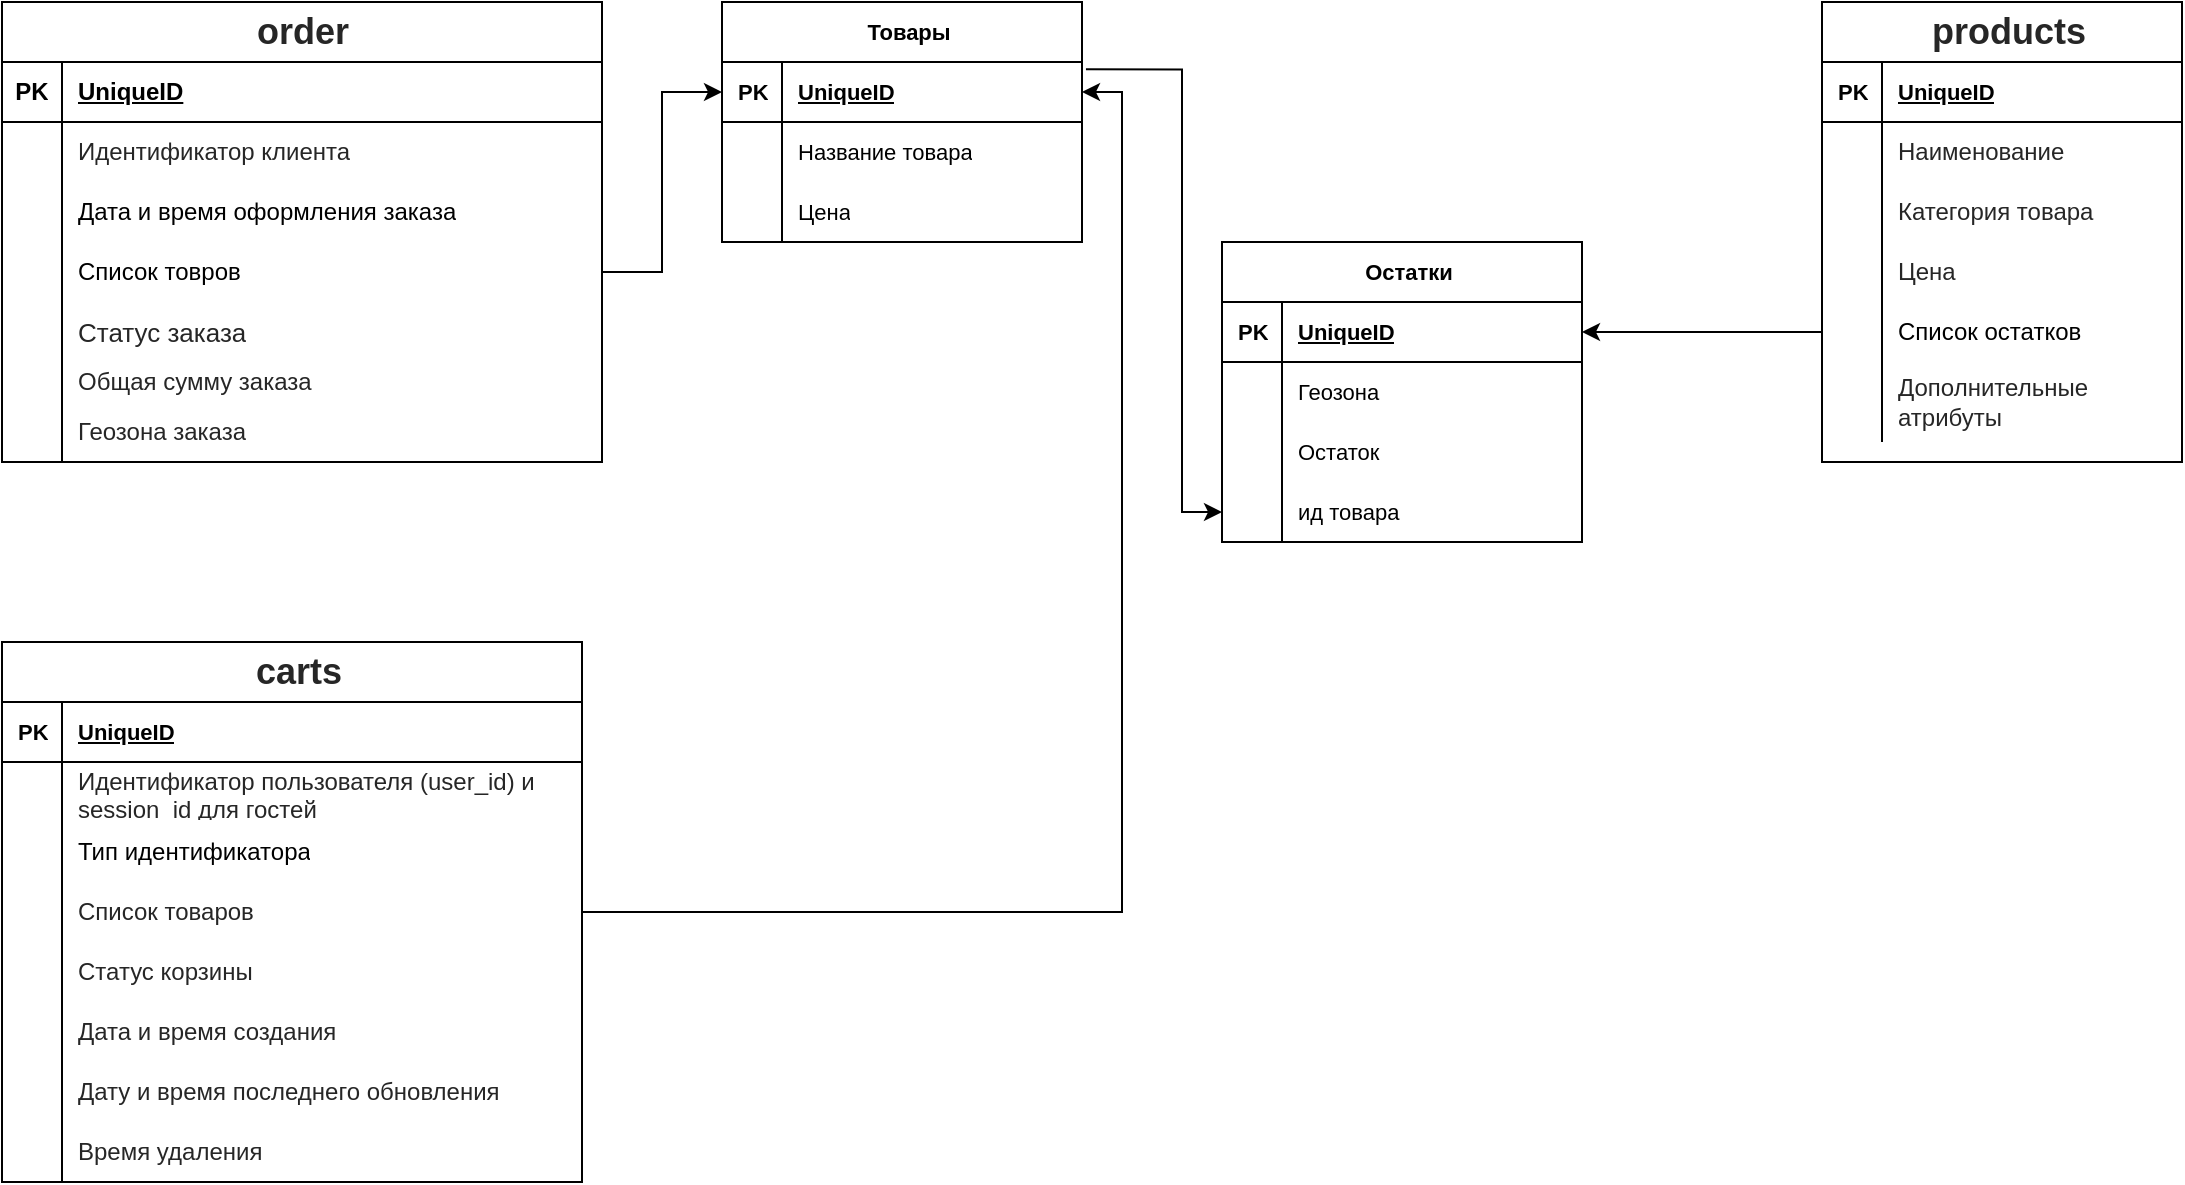 <mxfile version="28.0.6">
  <diagram id="P2HD4LVuh-WNx7ntKLdz" name="Страница — 1">
    <mxGraphModel dx="868" dy="525" grid="1" gridSize="10" guides="1" tooltips="1" connect="1" arrows="1" fold="1" page="1" pageScale="1" pageWidth="827" pageHeight="1169" math="0" shadow="0">
      <root>
        <mxCell id="0" />
        <mxCell id="1" parent="0" />
        <mxCell id="SNCsSdjBcXOYD5prMt99-1" value="&lt;strong style=&quot;box-sizing: inherit; color: rgba(0, 0, 0, 0.85); font-family: &amp;quot;YS Text&amp;quot;, sans-serif; text-align: left; white-space: pre-wrap; background-color: rgb(255, 255, 255);&quot;&gt;&lt;font style=&quot;font-size: 18px;&quot;&gt;order&lt;/font&gt;&lt;/strong&gt;" style="shape=table;startSize=30;container=1;collapsible=1;childLayout=tableLayout;fixedRows=1;rowLines=0;fontStyle=1;align=center;resizeLast=1;html=1;fontSize=14;" vertex="1" parent="1">
          <mxGeometry x="70" y="120" width="300" height="230" as="geometry" />
        </mxCell>
        <mxCell id="SNCsSdjBcXOYD5prMt99-2" value="" style="shape=tableRow;horizontal=0;startSize=0;swimlaneHead=0;swimlaneBody=0;fillColor=none;collapsible=0;dropTarget=0;points=[[0,0.5],[1,0.5]];portConstraint=eastwest;top=0;left=0;right=0;bottom=1;" vertex="1" parent="SNCsSdjBcXOYD5prMt99-1">
          <mxGeometry y="30" width="300" height="30" as="geometry" />
        </mxCell>
        <mxCell id="SNCsSdjBcXOYD5prMt99-3" value="PK" style="shape=partialRectangle;connectable=0;fillColor=none;top=0;left=0;bottom=0;right=0;fontStyle=1;overflow=hidden;whiteSpace=wrap;html=1;" vertex="1" parent="SNCsSdjBcXOYD5prMt99-2">
          <mxGeometry width="30" height="30" as="geometry">
            <mxRectangle width="30" height="30" as="alternateBounds" />
          </mxGeometry>
        </mxCell>
        <mxCell id="SNCsSdjBcXOYD5prMt99-4" value="UniqueID" style="shape=partialRectangle;connectable=0;fillColor=none;top=0;left=0;bottom=0;right=0;align=left;spacingLeft=6;fontStyle=5;overflow=hidden;whiteSpace=wrap;html=1;" vertex="1" parent="SNCsSdjBcXOYD5prMt99-2">
          <mxGeometry x="30" width="270" height="30" as="geometry">
            <mxRectangle width="270" height="30" as="alternateBounds" />
          </mxGeometry>
        </mxCell>
        <mxCell id="SNCsSdjBcXOYD5prMt99-5" value="" style="shape=tableRow;horizontal=0;startSize=0;swimlaneHead=0;swimlaneBody=0;fillColor=none;collapsible=0;dropTarget=0;points=[[0,0.5],[1,0.5]];portConstraint=eastwest;top=0;left=0;right=0;bottom=0;" vertex="1" parent="SNCsSdjBcXOYD5prMt99-1">
          <mxGeometry y="60" width="300" height="30" as="geometry" />
        </mxCell>
        <mxCell id="SNCsSdjBcXOYD5prMt99-6" value="" style="shape=partialRectangle;connectable=0;fillColor=none;top=0;left=0;bottom=0;right=0;editable=1;overflow=hidden;whiteSpace=wrap;html=1;" vertex="1" parent="SNCsSdjBcXOYD5prMt99-5">
          <mxGeometry width="30" height="30" as="geometry">
            <mxRectangle width="30" height="30" as="alternateBounds" />
          </mxGeometry>
        </mxCell>
        <mxCell id="SNCsSdjBcXOYD5prMt99-7" value="&lt;span style=&quot;color: rgba(0, 0, 0, 0.85); font-family: &amp;quot;YS Text&amp;quot;, sans-serif; white-space-collapse: preserve-breaks; background-color: rgb(255, 255, 255);&quot;&gt;Идентификатор клиента&lt;/span&gt;" style="shape=partialRectangle;connectable=0;fillColor=none;top=0;left=0;bottom=0;right=0;align=left;spacingLeft=6;overflow=hidden;whiteSpace=wrap;html=1;fontSize=12;" vertex="1" parent="SNCsSdjBcXOYD5prMt99-5">
          <mxGeometry x="30" width="270" height="30" as="geometry">
            <mxRectangle width="270" height="30" as="alternateBounds" />
          </mxGeometry>
        </mxCell>
        <mxCell id="SNCsSdjBcXOYD5prMt99-8" value="" style="shape=tableRow;horizontal=0;startSize=0;swimlaneHead=0;swimlaneBody=0;fillColor=none;collapsible=0;dropTarget=0;points=[[0,0.5],[1,0.5]];portConstraint=eastwest;top=0;left=0;right=0;bottom=0;" vertex="1" parent="SNCsSdjBcXOYD5prMt99-1">
          <mxGeometry y="90" width="300" height="30" as="geometry" />
        </mxCell>
        <mxCell id="SNCsSdjBcXOYD5prMt99-9" value="" style="shape=partialRectangle;connectable=0;fillColor=none;top=0;left=0;bottom=0;right=0;editable=1;overflow=hidden;whiteSpace=wrap;html=1;" vertex="1" parent="SNCsSdjBcXOYD5prMt99-8">
          <mxGeometry width="30" height="30" as="geometry">
            <mxRectangle width="30" height="30" as="alternateBounds" />
          </mxGeometry>
        </mxCell>
        <mxCell id="SNCsSdjBcXOYD5prMt99-10" value="Дата и время оформления заказа" style="shape=partialRectangle;connectable=0;fillColor=none;top=0;left=0;bottom=0;right=0;align=left;spacingLeft=6;overflow=hidden;whiteSpace=wrap;html=1;" vertex="1" parent="SNCsSdjBcXOYD5prMt99-8">
          <mxGeometry x="30" width="270" height="30" as="geometry">
            <mxRectangle width="270" height="30" as="alternateBounds" />
          </mxGeometry>
        </mxCell>
        <mxCell id="SNCsSdjBcXOYD5prMt99-11" value="" style="shape=tableRow;horizontal=0;startSize=0;swimlaneHead=0;swimlaneBody=0;fillColor=none;collapsible=0;dropTarget=0;points=[[0,0.5],[1,0.5]];portConstraint=eastwest;top=0;left=0;right=0;bottom=0;" vertex="1" parent="SNCsSdjBcXOYD5prMt99-1">
          <mxGeometry y="120" width="300" height="30" as="geometry" />
        </mxCell>
        <mxCell id="SNCsSdjBcXOYD5prMt99-12" value="" style="shape=partialRectangle;connectable=0;fillColor=none;top=0;left=0;bottom=0;right=0;editable=1;overflow=hidden;whiteSpace=wrap;html=1;" vertex="1" parent="SNCsSdjBcXOYD5prMt99-11">
          <mxGeometry width="30" height="30" as="geometry">
            <mxRectangle width="30" height="30" as="alternateBounds" />
          </mxGeometry>
        </mxCell>
        <mxCell id="SNCsSdjBcXOYD5prMt99-13" value="Список товров" style="shape=partialRectangle;connectable=0;fillColor=none;top=0;left=0;bottom=0;right=0;align=left;spacingLeft=6;overflow=hidden;whiteSpace=wrap;html=1;" vertex="1" parent="SNCsSdjBcXOYD5prMt99-11">
          <mxGeometry x="30" width="270" height="30" as="geometry">
            <mxRectangle width="270" height="30" as="alternateBounds" />
          </mxGeometry>
        </mxCell>
        <mxCell id="SNCsSdjBcXOYD5prMt99-15" style="shape=tableRow;horizontal=0;startSize=0;swimlaneHead=0;swimlaneBody=0;fillColor=none;collapsible=0;dropTarget=0;points=[[0,0.5],[1,0.5]];portConstraint=eastwest;top=0;left=0;right=0;bottom=0;fontSize=11;" vertex="1" parent="SNCsSdjBcXOYD5prMt99-1">
          <mxGeometry y="150" width="300" height="30" as="geometry" />
        </mxCell>
        <mxCell id="SNCsSdjBcXOYD5prMt99-16" style="shape=partialRectangle;connectable=0;fillColor=none;top=0;left=0;bottom=0;right=0;editable=1;overflow=hidden;whiteSpace=wrap;html=1;" vertex="1" parent="SNCsSdjBcXOYD5prMt99-15">
          <mxGeometry width="30" height="30" as="geometry">
            <mxRectangle width="30" height="30" as="alternateBounds" />
          </mxGeometry>
        </mxCell>
        <mxCell id="SNCsSdjBcXOYD5prMt99-17" value="&lt;span style=&quot;color: rgba(0, 0, 0, 0.85); font-family: &amp;quot;YS Text&amp;quot;, sans-serif; white-space-collapse: preserve-breaks; background-color: rgb(255, 255, 255);&quot;&gt;&lt;font style=&quot;font-size: 13px;&quot;&gt;Статус заказа&lt;/font&gt;&lt;/span&gt;" style="shape=partialRectangle;connectable=0;fillColor=none;top=0;left=0;bottom=0;right=0;align=left;spacingLeft=6;overflow=hidden;whiteSpace=wrap;html=1;strokeColor=default;verticalAlign=middle;fontFamily=Helvetica;fontSize=11;fontColor=default;" vertex="1" parent="SNCsSdjBcXOYD5prMt99-15">
          <mxGeometry x="30" width="270" height="30" as="geometry">
            <mxRectangle width="270" height="30" as="alternateBounds" />
          </mxGeometry>
        </mxCell>
        <mxCell id="SNCsSdjBcXOYD5prMt99-31" style="shape=tableRow;horizontal=0;startSize=0;swimlaneHead=0;swimlaneBody=0;fillColor=none;collapsible=0;dropTarget=0;points=[[0,0.5],[1,0.5]];portConstraint=eastwest;top=0;left=0;right=0;bottom=0;fontSize=11;" vertex="1" parent="SNCsSdjBcXOYD5prMt99-1">
          <mxGeometry y="180" width="300" height="20" as="geometry" />
        </mxCell>
        <mxCell id="SNCsSdjBcXOYD5prMt99-32" style="shape=partialRectangle;connectable=0;fillColor=none;top=0;left=0;bottom=0;right=0;editable=1;overflow=hidden;whiteSpace=wrap;html=1;" vertex="1" parent="SNCsSdjBcXOYD5prMt99-31">
          <mxGeometry width="30" height="20" as="geometry">
            <mxRectangle width="30" height="20" as="alternateBounds" />
          </mxGeometry>
        </mxCell>
        <mxCell id="SNCsSdjBcXOYD5prMt99-33" value="&lt;span style=&quot;color: rgba(0, 0, 0, 0.85); font-family: &amp;quot;YS Text&amp;quot;, sans-serif; white-space-collapse: preserve-breaks; background-color: rgb(255, 255, 255);&quot;&gt;&lt;font style=&quot;font-size: 12px;&quot;&gt;Общая сумму заказа&lt;/font&gt;&lt;/span&gt;" style="shape=partialRectangle;connectable=0;fillColor=none;top=0;left=0;bottom=0;right=0;align=left;spacingLeft=6;overflow=hidden;whiteSpace=wrap;html=1;strokeColor=default;verticalAlign=middle;fontFamily=Helvetica;fontSize=11;fontColor=default;" vertex="1" parent="SNCsSdjBcXOYD5prMt99-31">
          <mxGeometry x="30" width="270" height="20" as="geometry">
            <mxRectangle width="270" height="20" as="alternateBounds" />
          </mxGeometry>
        </mxCell>
        <mxCell id="SNCsSdjBcXOYD5prMt99-34" style="shape=tableRow;horizontal=0;startSize=0;swimlaneHead=0;swimlaneBody=0;fillColor=none;collapsible=0;dropTarget=0;points=[[0,0.5],[1,0.5]];portConstraint=eastwest;top=0;left=0;right=0;bottom=0;fontSize=11;" vertex="1" parent="SNCsSdjBcXOYD5prMt99-1">
          <mxGeometry y="200" width="300" height="30" as="geometry" />
        </mxCell>
        <mxCell id="SNCsSdjBcXOYD5prMt99-35" style="shape=partialRectangle;connectable=0;fillColor=none;top=0;left=0;bottom=0;right=0;editable=1;overflow=hidden;whiteSpace=wrap;html=1;" vertex="1" parent="SNCsSdjBcXOYD5prMt99-34">
          <mxGeometry width="30" height="30" as="geometry">
            <mxRectangle width="30" height="30" as="alternateBounds" />
          </mxGeometry>
        </mxCell>
        <mxCell id="SNCsSdjBcXOYD5prMt99-36" value="&lt;span style=&quot;color: rgba(0, 0, 0, 0.85); font-family: &amp;quot;YS Text&amp;quot;, sans-serif; white-space-collapse: preserve-breaks; background-color: rgb(255, 255, 255);&quot;&gt;&lt;font style=&quot;font-size: 12px;&quot;&gt;Геозона заказа&lt;/font&gt;&lt;/span&gt;" style="shape=partialRectangle;connectable=0;fillColor=none;top=0;left=0;bottom=0;right=0;align=left;spacingLeft=6;overflow=hidden;whiteSpace=wrap;html=1;strokeColor=default;verticalAlign=middle;fontFamily=Helvetica;fontSize=11;fontColor=default;" vertex="1" parent="SNCsSdjBcXOYD5prMt99-34">
          <mxGeometry x="30" width="270" height="30" as="geometry">
            <mxRectangle width="270" height="30" as="alternateBounds" />
          </mxGeometry>
        </mxCell>
        <mxCell id="SNCsSdjBcXOYD5prMt99-97" style="edgeStyle=orthogonalEdgeStyle;rounded=0;orthogonalLoop=1;jettySize=auto;html=1;fontFamily=Helvetica;fontSize=11;fontColor=default;fontStyle=0;entryX=0;entryY=0.5;entryDx=0;entryDy=0;exitX=1.011;exitY=0.122;exitDx=0;exitDy=0;exitPerimeter=0;" edge="1" parent="1" source="SNCsSdjBcXOYD5prMt99-19" target="SNCsSdjBcXOYD5prMt99-67">
          <mxGeometry relative="1" as="geometry">
            <Array as="points">
              <mxPoint x="660" y="154" />
              <mxPoint x="660" y="375" />
            </Array>
          </mxGeometry>
        </mxCell>
        <mxCell id="SNCsSdjBcXOYD5prMt99-18" value="Товары" style="shape=table;startSize=30;container=1;collapsible=1;childLayout=tableLayout;fixedRows=1;rowLines=0;fontStyle=1;align=center;resizeLast=1;html=1;strokeColor=default;verticalAlign=middle;spacingLeft=6;fontFamily=Helvetica;fontSize=11;fontColor=default;fillColor=none;" vertex="1" parent="1">
          <mxGeometry x="430" y="120" width="180" height="120" as="geometry" />
        </mxCell>
        <mxCell id="SNCsSdjBcXOYD5prMt99-19" value="" style="shape=tableRow;horizontal=0;startSize=0;swimlaneHead=0;swimlaneBody=0;fillColor=none;collapsible=0;dropTarget=0;points=[[0,0.5],[1,0.5]];portConstraint=eastwest;top=0;left=0;right=0;bottom=1;strokeColor=default;align=left;verticalAlign=middle;spacingLeft=6;fontFamily=Helvetica;fontSize=11;fontColor=default;fontStyle=0;" vertex="1" parent="SNCsSdjBcXOYD5prMt99-18">
          <mxGeometry y="30" width="180" height="30" as="geometry" />
        </mxCell>
        <mxCell id="SNCsSdjBcXOYD5prMt99-20" value="PK" style="shape=partialRectangle;connectable=0;fillColor=none;top=0;left=0;bottom=0;right=0;fontStyle=1;overflow=hidden;whiteSpace=wrap;html=1;strokeColor=default;align=left;verticalAlign=middle;spacingLeft=6;fontFamily=Helvetica;fontSize=11;fontColor=default;" vertex="1" parent="SNCsSdjBcXOYD5prMt99-19">
          <mxGeometry width="30" height="30" as="geometry">
            <mxRectangle width="30" height="30" as="alternateBounds" />
          </mxGeometry>
        </mxCell>
        <mxCell id="SNCsSdjBcXOYD5prMt99-21" value="UniqueID" style="shape=partialRectangle;connectable=0;fillColor=none;top=0;left=0;bottom=0;right=0;align=left;spacingLeft=6;fontStyle=5;overflow=hidden;whiteSpace=wrap;html=1;strokeColor=default;verticalAlign=middle;fontFamily=Helvetica;fontSize=11;fontColor=default;" vertex="1" parent="SNCsSdjBcXOYD5prMt99-19">
          <mxGeometry x="30" width="150" height="30" as="geometry">
            <mxRectangle width="150" height="30" as="alternateBounds" />
          </mxGeometry>
        </mxCell>
        <mxCell id="SNCsSdjBcXOYD5prMt99-22" value="" style="shape=tableRow;horizontal=0;startSize=0;swimlaneHead=0;swimlaneBody=0;fillColor=none;collapsible=0;dropTarget=0;points=[[0,0.5],[1,0.5]];portConstraint=eastwest;top=0;left=0;right=0;bottom=0;strokeColor=default;align=left;verticalAlign=middle;spacingLeft=6;fontFamily=Helvetica;fontSize=11;fontColor=default;fontStyle=0;" vertex="1" parent="SNCsSdjBcXOYD5prMt99-18">
          <mxGeometry y="60" width="180" height="30" as="geometry" />
        </mxCell>
        <mxCell id="SNCsSdjBcXOYD5prMt99-23" value="" style="shape=partialRectangle;connectable=0;fillColor=none;top=0;left=0;bottom=0;right=0;editable=1;overflow=hidden;whiteSpace=wrap;html=1;strokeColor=default;align=left;verticalAlign=middle;spacingLeft=6;fontFamily=Helvetica;fontSize=11;fontColor=default;fontStyle=0;" vertex="1" parent="SNCsSdjBcXOYD5prMt99-22">
          <mxGeometry width="30" height="30" as="geometry">
            <mxRectangle width="30" height="30" as="alternateBounds" />
          </mxGeometry>
        </mxCell>
        <mxCell id="SNCsSdjBcXOYD5prMt99-24" value="Название товара" style="shape=partialRectangle;connectable=0;fillColor=none;top=0;left=0;bottom=0;right=0;align=left;spacingLeft=6;overflow=hidden;whiteSpace=wrap;html=1;strokeColor=default;verticalAlign=middle;fontFamily=Helvetica;fontSize=11;fontColor=default;fontStyle=0;" vertex="1" parent="SNCsSdjBcXOYD5prMt99-22">
          <mxGeometry x="30" width="150" height="30" as="geometry">
            <mxRectangle width="150" height="30" as="alternateBounds" />
          </mxGeometry>
        </mxCell>
        <mxCell id="SNCsSdjBcXOYD5prMt99-25" value="" style="shape=tableRow;horizontal=0;startSize=0;swimlaneHead=0;swimlaneBody=0;fillColor=none;collapsible=0;dropTarget=0;points=[[0,0.5],[1,0.5]];portConstraint=eastwest;top=0;left=0;right=0;bottom=0;strokeColor=default;align=left;verticalAlign=middle;spacingLeft=6;fontFamily=Helvetica;fontSize=11;fontColor=default;fontStyle=0;" vertex="1" parent="SNCsSdjBcXOYD5prMt99-18">
          <mxGeometry y="90" width="180" height="30" as="geometry" />
        </mxCell>
        <mxCell id="SNCsSdjBcXOYD5prMt99-26" value="" style="shape=partialRectangle;connectable=0;fillColor=none;top=0;left=0;bottom=0;right=0;editable=1;overflow=hidden;whiteSpace=wrap;html=1;strokeColor=default;align=left;verticalAlign=middle;spacingLeft=6;fontFamily=Helvetica;fontSize=11;fontColor=default;fontStyle=0;" vertex="1" parent="SNCsSdjBcXOYD5prMt99-25">
          <mxGeometry width="30" height="30" as="geometry">
            <mxRectangle width="30" height="30" as="alternateBounds" />
          </mxGeometry>
        </mxCell>
        <mxCell id="SNCsSdjBcXOYD5prMt99-27" value="Цена" style="shape=partialRectangle;connectable=0;fillColor=none;top=0;left=0;bottom=0;right=0;align=left;spacingLeft=6;overflow=hidden;whiteSpace=wrap;html=1;strokeColor=default;verticalAlign=middle;fontFamily=Helvetica;fontSize=11;fontColor=default;fontStyle=0;" vertex="1" parent="SNCsSdjBcXOYD5prMt99-25">
          <mxGeometry x="30" width="150" height="30" as="geometry">
            <mxRectangle width="150" height="30" as="alternateBounds" />
          </mxGeometry>
        </mxCell>
        <mxCell id="SNCsSdjBcXOYD5prMt99-37" style="edgeStyle=orthogonalEdgeStyle;rounded=0;orthogonalLoop=1;jettySize=auto;html=1;entryX=0;entryY=0.5;entryDx=0;entryDy=0;fontFamily=Helvetica;fontSize=11;fontColor=default;fontStyle=0;" edge="1" parent="1" source="SNCsSdjBcXOYD5prMt99-11" target="SNCsSdjBcXOYD5prMt99-19">
          <mxGeometry relative="1" as="geometry" />
        </mxCell>
        <mxCell id="SNCsSdjBcXOYD5prMt99-38" value="&lt;strong style=&quot;box-sizing: inherit; color: rgba(0, 0, 0, 0.85); font-family: &amp;quot;YS Text&amp;quot;, sans-serif; font-size: 18px; text-align: left; white-space: pre-wrap; background-color: rgb(255, 255, 255);&quot;&gt;products&lt;/strong&gt;" style="shape=table;startSize=30;container=1;collapsible=1;childLayout=tableLayout;fixedRows=1;rowLines=0;fontStyle=1;align=center;resizeLast=1;html=1;strokeColor=default;verticalAlign=middle;spacingLeft=6;fontFamily=Helvetica;fontSize=11;fontColor=default;fillColor=none;" vertex="1" parent="1">
          <mxGeometry x="980" y="120" width="180" height="230" as="geometry" />
        </mxCell>
        <mxCell id="SNCsSdjBcXOYD5prMt99-39" value="" style="shape=tableRow;horizontal=0;startSize=0;swimlaneHead=0;swimlaneBody=0;fillColor=none;collapsible=0;dropTarget=0;points=[[0,0.5],[1,0.5]];portConstraint=eastwest;top=0;left=0;right=0;bottom=1;strokeColor=default;align=left;verticalAlign=middle;spacingLeft=6;fontFamily=Helvetica;fontSize=11;fontColor=default;fontStyle=0;" vertex="1" parent="SNCsSdjBcXOYD5prMt99-38">
          <mxGeometry y="30" width="180" height="30" as="geometry" />
        </mxCell>
        <mxCell id="SNCsSdjBcXOYD5prMt99-40" value="PK" style="shape=partialRectangle;connectable=0;fillColor=none;top=0;left=0;bottom=0;right=0;fontStyle=1;overflow=hidden;whiteSpace=wrap;html=1;strokeColor=default;align=left;verticalAlign=middle;spacingLeft=6;fontFamily=Helvetica;fontSize=11;fontColor=default;" vertex="1" parent="SNCsSdjBcXOYD5prMt99-39">
          <mxGeometry width="30" height="30" as="geometry">
            <mxRectangle width="30" height="30" as="alternateBounds" />
          </mxGeometry>
        </mxCell>
        <mxCell id="SNCsSdjBcXOYD5prMt99-41" value="UniqueID" style="shape=partialRectangle;connectable=0;fillColor=none;top=0;left=0;bottom=0;right=0;align=left;spacingLeft=6;fontStyle=5;overflow=hidden;whiteSpace=wrap;html=1;strokeColor=default;verticalAlign=middle;fontFamily=Helvetica;fontSize=11;fontColor=default;" vertex="1" parent="SNCsSdjBcXOYD5prMt99-39">
          <mxGeometry x="30" width="150" height="30" as="geometry">
            <mxRectangle width="150" height="30" as="alternateBounds" />
          </mxGeometry>
        </mxCell>
        <mxCell id="SNCsSdjBcXOYD5prMt99-42" value="" style="shape=tableRow;horizontal=0;startSize=0;swimlaneHead=0;swimlaneBody=0;fillColor=none;collapsible=0;dropTarget=0;points=[[0,0.5],[1,0.5]];portConstraint=eastwest;top=0;left=0;right=0;bottom=0;strokeColor=default;align=left;verticalAlign=middle;spacingLeft=6;fontFamily=Helvetica;fontSize=11;fontColor=default;fontStyle=0;" vertex="1" parent="SNCsSdjBcXOYD5prMt99-38">
          <mxGeometry y="60" width="180" height="30" as="geometry" />
        </mxCell>
        <mxCell id="SNCsSdjBcXOYD5prMt99-43" value="" style="shape=partialRectangle;connectable=0;fillColor=none;top=0;left=0;bottom=0;right=0;editable=1;overflow=hidden;whiteSpace=wrap;html=1;strokeColor=default;align=left;verticalAlign=middle;spacingLeft=6;fontFamily=Helvetica;fontSize=11;fontColor=default;fontStyle=0;" vertex="1" parent="SNCsSdjBcXOYD5prMt99-42">
          <mxGeometry width="30" height="30" as="geometry">
            <mxRectangle width="30" height="30" as="alternateBounds" />
          </mxGeometry>
        </mxCell>
        <mxCell id="SNCsSdjBcXOYD5prMt99-44" value="&lt;span style=&quot;color: rgba(0, 0, 0, 0.85); font-family: &amp;quot;YS Text&amp;quot;, sans-serif; white-space-collapse: preserve-breaks; background-color: rgb(255, 255, 255);&quot;&gt;&lt;font style=&quot;font-size: 12px;&quot;&gt;Наименование&lt;/font&gt;&lt;/span&gt;" style="shape=partialRectangle;connectable=0;fillColor=none;top=0;left=0;bottom=0;right=0;align=left;spacingLeft=6;overflow=hidden;whiteSpace=wrap;html=1;strokeColor=default;verticalAlign=middle;fontFamily=Helvetica;fontSize=11;fontColor=default;fontStyle=0;" vertex="1" parent="SNCsSdjBcXOYD5prMt99-42">
          <mxGeometry x="30" width="150" height="30" as="geometry">
            <mxRectangle width="150" height="30" as="alternateBounds" />
          </mxGeometry>
        </mxCell>
        <mxCell id="SNCsSdjBcXOYD5prMt99-45" value="" style="shape=tableRow;horizontal=0;startSize=0;swimlaneHead=0;swimlaneBody=0;fillColor=none;collapsible=0;dropTarget=0;points=[[0,0.5],[1,0.5]];portConstraint=eastwest;top=0;left=0;right=0;bottom=0;strokeColor=default;align=left;verticalAlign=middle;spacingLeft=6;fontFamily=Helvetica;fontSize=11;fontColor=default;fontStyle=0;" vertex="1" parent="SNCsSdjBcXOYD5prMt99-38">
          <mxGeometry y="90" width="180" height="30" as="geometry" />
        </mxCell>
        <mxCell id="SNCsSdjBcXOYD5prMt99-46" value="" style="shape=partialRectangle;connectable=0;fillColor=none;top=0;left=0;bottom=0;right=0;editable=1;overflow=hidden;whiteSpace=wrap;html=1;strokeColor=default;align=left;verticalAlign=middle;spacingLeft=6;fontFamily=Helvetica;fontSize=11;fontColor=default;fontStyle=0;" vertex="1" parent="SNCsSdjBcXOYD5prMt99-45">
          <mxGeometry width="30" height="30" as="geometry">
            <mxRectangle width="30" height="30" as="alternateBounds" />
          </mxGeometry>
        </mxCell>
        <mxCell id="SNCsSdjBcXOYD5prMt99-47" value="&lt;span style=&quot;color: rgba(0, 0, 0, 0.85); font-family: &amp;quot;YS Text&amp;quot;, sans-serif; white-space-collapse: preserve-breaks; background-color: rgb(255, 255, 255);&quot;&gt;&lt;font&gt;Категория товара&lt;/font&gt;&lt;/span&gt;" style="shape=partialRectangle;connectable=0;fillColor=none;top=0;left=0;bottom=0;right=0;align=left;spacingLeft=6;overflow=hidden;whiteSpace=wrap;html=1;strokeColor=default;verticalAlign=middle;fontFamily=Helvetica;fontSize=12;fontColor=default;fontStyle=0;" vertex="1" parent="SNCsSdjBcXOYD5prMt99-45">
          <mxGeometry x="30" width="150" height="30" as="geometry">
            <mxRectangle width="150" height="30" as="alternateBounds" />
          </mxGeometry>
        </mxCell>
        <mxCell id="SNCsSdjBcXOYD5prMt99-48" value="" style="shape=tableRow;horizontal=0;startSize=0;swimlaneHead=0;swimlaneBody=0;fillColor=none;collapsible=0;dropTarget=0;points=[[0,0.5],[1,0.5]];portConstraint=eastwest;top=0;left=0;right=0;bottom=0;strokeColor=default;align=left;verticalAlign=middle;spacingLeft=6;fontFamily=Helvetica;fontSize=11;fontColor=default;fontStyle=0;" vertex="1" parent="SNCsSdjBcXOYD5prMt99-38">
          <mxGeometry y="120" width="180" height="30" as="geometry" />
        </mxCell>
        <mxCell id="SNCsSdjBcXOYD5prMt99-49" value="" style="shape=partialRectangle;connectable=0;fillColor=none;top=0;left=0;bottom=0;right=0;editable=1;overflow=hidden;whiteSpace=wrap;html=1;strokeColor=default;align=left;verticalAlign=middle;spacingLeft=6;fontFamily=Helvetica;fontSize=11;fontColor=default;fontStyle=0;" vertex="1" parent="SNCsSdjBcXOYD5prMt99-48">
          <mxGeometry width="30" height="30" as="geometry">
            <mxRectangle width="30" height="30" as="alternateBounds" />
          </mxGeometry>
        </mxCell>
        <mxCell id="SNCsSdjBcXOYD5prMt99-50" value="&lt;span style=&quot;color: rgba(0, 0, 0, 0.85); font-family: &amp;quot;YS Text&amp;quot;, sans-serif; white-space-collapse: preserve-breaks; background-color: rgb(255, 255, 255);&quot;&gt;Цена&lt;/span&gt;" style="shape=partialRectangle;connectable=0;fillColor=none;top=0;left=0;bottom=0;right=0;align=left;spacingLeft=6;overflow=hidden;whiteSpace=wrap;html=1;strokeColor=default;verticalAlign=middle;fontFamily=Helvetica;fontSize=12;fontColor=default;fontStyle=0;" vertex="1" parent="SNCsSdjBcXOYD5prMt99-48">
          <mxGeometry x="30" width="150" height="30" as="geometry">
            <mxRectangle width="150" height="30" as="alternateBounds" />
          </mxGeometry>
        </mxCell>
        <mxCell id="SNCsSdjBcXOYD5prMt99-51" style="shape=tableRow;horizontal=0;startSize=0;swimlaneHead=0;swimlaneBody=0;fillColor=none;collapsible=0;dropTarget=0;points=[[0,0.5],[1,0.5]];portConstraint=eastwest;top=0;left=0;right=0;bottom=0;strokeColor=default;align=left;verticalAlign=middle;spacingLeft=6;fontFamily=Helvetica;fontSize=11;fontColor=default;fontStyle=0;" vertex="1" parent="SNCsSdjBcXOYD5prMt99-38">
          <mxGeometry y="150" width="180" height="30" as="geometry" />
        </mxCell>
        <mxCell id="SNCsSdjBcXOYD5prMt99-52" style="shape=partialRectangle;connectable=0;fillColor=none;top=0;left=0;bottom=0;right=0;editable=1;overflow=hidden;whiteSpace=wrap;html=1;strokeColor=default;align=left;verticalAlign=middle;spacingLeft=6;fontFamily=Helvetica;fontSize=11;fontColor=default;fontStyle=0;" vertex="1" parent="SNCsSdjBcXOYD5prMt99-51">
          <mxGeometry width="30" height="30" as="geometry">
            <mxRectangle width="30" height="30" as="alternateBounds" />
          </mxGeometry>
        </mxCell>
        <mxCell id="SNCsSdjBcXOYD5prMt99-53" value="&lt;font style=&quot;font-size: 12px;&quot;&gt;Список остатков&lt;/font&gt;" style="shape=partialRectangle;connectable=0;fillColor=none;top=0;left=0;bottom=0;right=0;align=left;spacingLeft=6;overflow=hidden;whiteSpace=wrap;html=1;strokeColor=default;verticalAlign=middle;fontFamily=Helvetica;fontSize=11;fontColor=default;fontStyle=0;" vertex="1" parent="SNCsSdjBcXOYD5prMt99-51">
          <mxGeometry x="30" width="150" height="30" as="geometry">
            <mxRectangle width="150" height="30" as="alternateBounds" />
          </mxGeometry>
        </mxCell>
        <mxCell id="SNCsSdjBcXOYD5prMt99-54" style="shape=tableRow;horizontal=0;startSize=0;swimlaneHead=0;swimlaneBody=0;fillColor=none;collapsible=0;dropTarget=0;points=[[0,0.5],[1,0.5]];portConstraint=eastwest;top=0;left=0;right=0;bottom=0;strokeColor=default;align=left;verticalAlign=middle;spacingLeft=6;fontFamily=Helvetica;fontSize=11;fontColor=default;fontStyle=0;" vertex="1" parent="SNCsSdjBcXOYD5prMt99-38">
          <mxGeometry y="180" width="180" height="40" as="geometry" />
        </mxCell>
        <mxCell id="SNCsSdjBcXOYD5prMt99-55" style="shape=partialRectangle;connectable=0;fillColor=none;top=0;left=0;bottom=0;right=0;editable=1;overflow=hidden;whiteSpace=wrap;html=1;strokeColor=default;align=left;verticalAlign=middle;spacingLeft=6;fontFamily=Helvetica;fontSize=11;fontColor=default;fontStyle=0;" vertex="1" parent="SNCsSdjBcXOYD5prMt99-54">
          <mxGeometry width="30" height="40" as="geometry">
            <mxRectangle width="30" height="40" as="alternateBounds" />
          </mxGeometry>
        </mxCell>
        <mxCell id="SNCsSdjBcXOYD5prMt99-56" value="&lt;span style=&quot;color: rgba(0, 0, 0, 0.85); font-family: &amp;quot;YS Text&amp;quot;, sans-serif; white-space-collapse: preserve-breaks; background-color: rgb(255, 255, 255);&quot;&gt;&lt;font style=&quot;font-size: 12px;&quot;&gt;Дополнительные атрибуты&lt;/font&gt;&lt;/span&gt;" style="shape=partialRectangle;connectable=0;fillColor=none;top=0;left=0;bottom=0;right=0;align=left;spacingLeft=6;overflow=hidden;whiteSpace=wrap;html=1;strokeColor=default;verticalAlign=middle;fontFamily=Helvetica;fontSize=11;fontColor=default;fontStyle=0;" vertex="1" parent="SNCsSdjBcXOYD5prMt99-54">
          <mxGeometry x="30" width="150" height="40" as="geometry">
            <mxRectangle width="150" height="40" as="alternateBounds" />
          </mxGeometry>
        </mxCell>
        <mxCell id="SNCsSdjBcXOYD5prMt99-57" value="Остатки" style="shape=table;startSize=30;container=1;collapsible=1;childLayout=tableLayout;fixedRows=1;rowLines=0;fontStyle=1;align=center;resizeLast=1;html=1;strokeColor=default;verticalAlign=middle;spacingLeft=6;fontFamily=Helvetica;fontSize=11;fontColor=default;fillColor=none;" vertex="1" parent="1">
          <mxGeometry x="680" y="240" width="180" height="150" as="geometry" />
        </mxCell>
        <mxCell id="SNCsSdjBcXOYD5prMt99-58" value="" style="shape=tableRow;horizontal=0;startSize=0;swimlaneHead=0;swimlaneBody=0;fillColor=none;collapsible=0;dropTarget=0;points=[[0,0.5],[1,0.5]];portConstraint=eastwest;top=0;left=0;right=0;bottom=1;strokeColor=default;align=left;verticalAlign=middle;spacingLeft=6;fontFamily=Helvetica;fontSize=11;fontColor=default;fontStyle=0;" vertex="1" parent="SNCsSdjBcXOYD5prMt99-57">
          <mxGeometry y="30" width="180" height="30" as="geometry" />
        </mxCell>
        <mxCell id="SNCsSdjBcXOYD5prMt99-59" value="PK" style="shape=partialRectangle;connectable=0;fillColor=none;top=0;left=0;bottom=0;right=0;fontStyle=1;overflow=hidden;whiteSpace=wrap;html=1;strokeColor=default;align=left;verticalAlign=middle;spacingLeft=6;fontFamily=Helvetica;fontSize=11;fontColor=default;" vertex="1" parent="SNCsSdjBcXOYD5prMt99-58">
          <mxGeometry width="30" height="30" as="geometry">
            <mxRectangle width="30" height="30" as="alternateBounds" />
          </mxGeometry>
        </mxCell>
        <mxCell id="SNCsSdjBcXOYD5prMt99-60" value="UniqueID" style="shape=partialRectangle;connectable=0;fillColor=none;top=0;left=0;bottom=0;right=0;align=left;spacingLeft=6;fontStyle=5;overflow=hidden;whiteSpace=wrap;html=1;strokeColor=default;verticalAlign=middle;fontFamily=Helvetica;fontSize=11;fontColor=default;" vertex="1" parent="SNCsSdjBcXOYD5prMt99-58">
          <mxGeometry x="30" width="150" height="30" as="geometry">
            <mxRectangle width="150" height="30" as="alternateBounds" />
          </mxGeometry>
        </mxCell>
        <mxCell id="SNCsSdjBcXOYD5prMt99-61" value="" style="shape=tableRow;horizontal=0;startSize=0;swimlaneHead=0;swimlaneBody=0;fillColor=none;collapsible=0;dropTarget=0;points=[[0,0.5],[1,0.5]];portConstraint=eastwest;top=0;left=0;right=0;bottom=0;strokeColor=default;align=left;verticalAlign=middle;spacingLeft=6;fontFamily=Helvetica;fontSize=11;fontColor=default;fontStyle=0;" vertex="1" parent="SNCsSdjBcXOYD5prMt99-57">
          <mxGeometry y="60" width="180" height="30" as="geometry" />
        </mxCell>
        <mxCell id="SNCsSdjBcXOYD5prMt99-62" value="" style="shape=partialRectangle;connectable=0;fillColor=none;top=0;left=0;bottom=0;right=0;editable=1;overflow=hidden;whiteSpace=wrap;html=1;strokeColor=default;align=left;verticalAlign=middle;spacingLeft=6;fontFamily=Helvetica;fontSize=11;fontColor=default;fontStyle=0;" vertex="1" parent="SNCsSdjBcXOYD5prMt99-61">
          <mxGeometry width="30" height="30" as="geometry">
            <mxRectangle width="30" height="30" as="alternateBounds" />
          </mxGeometry>
        </mxCell>
        <mxCell id="SNCsSdjBcXOYD5prMt99-63" value="Геозона" style="shape=partialRectangle;connectable=0;fillColor=none;top=0;left=0;bottom=0;right=0;align=left;spacingLeft=6;overflow=hidden;whiteSpace=wrap;html=1;strokeColor=default;verticalAlign=middle;fontFamily=Helvetica;fontSize=11;fontColor=default;fontStyle=0;" vertex="1" parent="SNCsSdjBcXOYD5prMt99-61">
          <mxGeometry x="30" width="150" height="30" as="geometry">
            <mxRectangle width="150" height="30" as="alternateBounds" />
          </mxGeometry>
        </mxCell>
        <mxCell id="SNCsSdjBcXOYD5prMt99-64" value="" style="shape=tableRow;horizontal=0;startSize=0;swimlaneHead=0;swimlaneBody=0;fillColor=none;collapsible=0;dropTarget=0;points=[[0,0.5],[1,0.5]];portConstraint=eastwest;top=0;left=0;right=0;bottom=0;strokeColor=default;align=left;verticalAlign=middle;spacingLeft=6;fontFamily=Helvetica;fontSize=11;fontColor=default;fontStyle=0;" vertex="1" parent="SNCsSdjBcXOYD5prMt99-57">
          <mxGeometry y="90" width="180" height="30" as="geometry" />
        </mxCell>
        <mxCell id="SNCsSdjBcXOYD5prMt99-65" value="" style="shape=partialRectangle;connectable=0;fillColor=none;top=0;left=0;bottom=0;right=0;editable=1;overflow=hidden;whiteSpace=wrap;html=1;strokeColor=default;align=left;verticalAlign=middle;spacingLeft=6;fontFamily=Helvetica;fontSize=11;fontColor=default;fontStyle=0;" vertex="1" parent="SNCsSdjBcXOYD5prMt99-64">
          <mxGeometry width="30" height="30" as="geometry">
            <mxRectangle width="30" height="30" as="alternateBounds" />
          </mxGeometry>
        </mxCell>
        <mxCell id="SNCsSdjBcXOYD5prMt99-66" value="Остаток" style="shape=partialRectangle;connectable=0;fillColor=none;top=0;left=0;bottom=0;right=0;align=left;spacingLeft=6;overflow=hidden;whiteSpace=wrap;html=1;strokeColor=default;verticalAlign=middle;fontFamily=Helvetica;fontSize=11;fontColor=default;fontStyle=0;" vertex="1" parent="SNCsSdjBcXOYD5prMt99-64">
          <mxGeometry x="30" width="150" height="30" as="geometry">
            <mxRectangle width="150" height="30" as="alternateBounds" />
          </mxGeometry>
        </mxCell>
        <mxCell id="SNCsSdjBcXOYD5prMt99-67" value="" style="shape=tableRow;horizontal=0;startSize=0;swimlaneHead=0;swimlaneBody=0;fillColor=none;collapsible=0;dropTarget=0;points=[[0,0.5],[1,0.5]];portConstraint=eastwest;top=0;left=0;right=0;bottom=0;strokeColor=default;align=left;verticalAlign=middle;spacingLeft=6;fontFamily=Helvetica;fontSize=11;fontColor=default;fontStyle=0;" vertex="1" parent="SNCsSdjBcXOYD5prMt99-57">
          <mxGeometry y="120" width="180" height="30" as="geometry" />
        </mxCell>
        <mxCell id="SNCsSdjBcXOYD5prMt99-68" value="" style="shape=partialRectangle;connectable=0;fillColor=none;top=0;left=0;bottom=0;right=0;editable=1;overflow=hidden;whiteSpace=wrap;html=1;strokeColor=default;align=left;verticalAlign=middle;spacingLeft=6;fontFamily=Helvetica;fontSize=11;fontColor=default;fontStyle=0;" vertex="1" parent="SNCsSdjBcXOYD5prMt99-67">
          <mxGeometry width="30" height="30" as="geometry">
            <mxRectangle width="30" height="30" as="alternateBounds" />
          </mxGeometry>
        </mxCell>
        <mxCell id="SNCsSdjBcXOYD5prMt99-69" value="ид товара" style="shape=partialRectangle;connectable=0;fillColor=none;top=0;left=0;bottom=0;right=0;align=left;spacingLeft=6;overflow=hidden;whiteSpace=wrap;html=1;strokeColor=default;verticalAlign=middle;fontFamily=Helvetica;fontSize=11;fontColor=default;fontStyle=0;" vertex="1" parent="SNCsSdjBcXOYD5prMt99-67">
          <mxGeometry x="30" width="150" height="30" as="geometry">
            <mxRectangle width="150" height="30" as="alternateBounds" />
          </mxGeometry>
        </mxCell>
        <mxCell id="SNCsSdjBcXOYD5prMt99-70" style="edgeStyle=orthogonalEdgeStyle;rounded=0;orthogonalLoop=1;jettySize=auto;html=1;entryX=1;entryY=0.5;entryDx=0;entryDy=0;fontFamily=Helvetica;fontSize=11;fontColor=default;fontStyle=0;" edge="1" parent="1" source="SNCsSdjBcXOYD5prMt99-51" target="SNCsSdjBcXOYD5prMt99-58">
          <mxGeometry relative="1" as="geometry" />
        </mxCell>
        <mxCell id="SNCsSdjBcXOYD5prMt99-71" value="&lt;strong style=&quot;box-sizing: inherit; color: rgba(0, 0, 0, 0.85); font-family: &amp;quot;YS Text&amp;quot;, sans-serif; font-size: 18px; text-align: left; white-space: pre-line; background-color: rgb(255, 255, 255);&quot;&gt;carts&lt;/strong&gt;" style="shape=table;startSize=30;container=1;collapsible=1;childLayout=tableLayout;fixedRows=1;rowLines=0;fontStyle=1;align=center;resizeLast=1;html=1;strokeColor=default;verticalAlign=middle;spacingLeft=6;fontFamily=Helvetica;fontSize=11;fontColor=default;fillColor=none;" vertex="1" parent="1">
          <mxGeometry x="70" y="440" width="290" height="270" as="geometry" />
        </mxCell>
        <mxCell id="SNCsSdjBcXOYD5prMt99-72" value="" style="shape=tableRow;horizontal=0;startSize=0;swimlaneHead=0;swimlaneBody=0;fillColor=none;collapsible=0;dropTarget=0;points=[[0,0.5],[1,0.5]];portConstraint=eastwest;top=0;left=0;right=0;bottom=1;strokeColor=default;align=left;verticalAlign=middle;spacingLeft=6;fontFamily=Helvetica;fontSize=11;fontColor=default;fontStyle=0;" vertex="1" parent="SNCsSdjBcXOYD5prMt99-71">
          <mxGeometry y="30" width="290" height="30" as="geometry" />
        </mxCell>
        <mxCell id="SNCsSdjBcXOYD5prMt99-73" value="PK" style="shape=partialRectangle;connectable=0;fillColor=none;top=0;left=0;bottom=0;right=0;fontStyle=1;overflow=hidden;whiteSpace=wrap;html=1;strokeColor=default;align=left;verticalAlign=middle;spacingLeft=6;fontFamily=Helvetica;fontSize=11;fontColor=default;" vertex="1" parent="SNCsSdjBcXOYD5prMt99-72">
          <mxGeometry width="30" height="30" as="geometry">
            <mxRectangle width="30" height="30" as="alternateBounds" />
          </mxGeometry>
        </mxCell>
        <mxCell id="SNCsSdjBcXOYD5prMt99-74" value="UniqueID" style="shape=partialRectangle;connectable=0;fillColor=none;top=0;left=0;bottom=0;right=0;align=left;spacingLeft=6;fontStyle=5;overflow=hidden;whiteSpace=wrap;html=1;strokeColor=default;verticalAlign=middle;fontFamily=Helvetica;fontSize=11;fontColor=default;" vertex="1" parent="SNCsSdjBcXOYD5prMt99-72">
          <mxGeometry x="30" width="260" height="30" as="geometry">
            <mxRectangle width="260" height="30" as="alternateBounds" />
          </mxGeometry>
        </mxCell>
        <mxCell id="SNCsSdjBcXOYD5prMt99-75" value="" style="shape=tableRow;horizontal=0;startSize=0;swimlaneHead=0;swimlaneBody=0;fillColor=none;collapsible=0;dropTarget=0;points=[[0,0.5],[1,0.5]];portConstraint=eastwest;top=0;left=0;right=0;bottom=0;strokeColor=default;align=left;verticalAlign=middle;spacingLeft=6;fontFamily=Helvetica;fontSize=11;fontColor=default;fontStyle=0;" vertex="1" parent="SNCsSdjBcXOYD5prMt99-71">
          <mxGeometry y="60" width="290" height="30" as="geometry" />
        </mxCell>
        <mxCell id="SNCsSdjBcXOYD5prMt99-76" value="" style="shape=partialRectangle;connectable=0;fillColor=none;top=0;left=0;bottom=0;right=0;editable=1;overflow=hidden;whiteSpace=wrap;html=1;strokeColor=default;align=left;verticalAlign=middle;spacingLeft=6;fontFamily=Helvetica;fontSize=11;fontColor=default;fontStyle=0;" vertex="1" parent="SNCsSdjBcXOYD5prMt99-75">
          <mxGeometry width="30" height="30" as="geometry">
            <mxRectangle width="30" height="30" as="alternateBounds" />
          </mxGeometry>
        </mxCell>
        <mxCell id="SNCsSdjBcXOYD5prMt99-77" value="&lt;span style=&quot;color: rgba(0, 0, 0, 0.85); font-family: &amp;quot;YS Text&amp;quot;, sans-serif; white-space-collapse: preserve-breaks; background-color: rgb(255, 255, 255);&quot;&gt;&lt;font&gt;Идентификатор пользователя&amp;nbsp;(user_id) и session_id&amp;nbsp;для гостей&lt;/font&gt;&lt;/span&gt;" style="shape=partialRectangle;connectable=0;fillColor=none;top=0;left=0;bottom=0;right=0;align=left;spacingLeft=6;overflow=hidden;whiteSpace=wrap;html=1;strokeColor=default;verticalAlign=middle;fontFamily=Helvetica;fontSize=12;fontColor=default;fontStyle=0;" vertex="1" parent="SNCsSdjBcXOYD5prMt99-75">
          <mxGeometry x="30" width="260" height="30" as="geometry">
            <mxRectangle width="260" height="30" as="alternateBounds" />
          </mxGeometry>
        </mxCell>
        <mxCell id="SNCsSdjBcXOYD5prMt99-78" value="" style="shape=tableRow;horizontal=0;startSize=0;swimlaneHead=0;swimlaneBody=0;fillColor=none;collapsible=0;dropTarget=0;points=[[0,0.5],[1,0.5]];portConstraint=eastwest;top=0;left=0;right=0;bottom=0;strokeColor=default;align=left;verticalAlign=middle;spacingLeft=6;fontFamily=Helvetica;fontSize=11;fontColor=default;fontStyle=0;" vertex="1" parent="SNCsSdjBcXOYD5prMt99-71">
          <mxGeometry y="90" width="290" height="30" as="geometry" />
        </mxCell>
        <mxCell id="SNCsSdjBcXOYD5prMt99-79" value="" style="shape=partialRectangle;connectable=0;fillColor=none;top=0;left=0;bottom=0;right=0;editable=1;overflow=hidden;whiteSpace=wrap;html=1;strokeColor=default;align=left;verticalAlign=middle;spacingLeft=6;fontFamily=Helvetica;fontSize=11;fontColor=default;fontStyle=0;" vertex="1" parent="SNCsSdjBcXOYD5prMt99-78">
          <mxGeometry width="30" height="30" as="geometry">
            <mxRectangle width="30" height="30" as="alternateBounds" />
          </mxGeometry>
        </mxCell>
        <mxCell id="SNCsSdjBcXOYD5prMt99-80" value="Тип идентификатора" style="shape=partialRectangle;connectable=0;fillColor=none;top=0;left=0;bottom=0;right=0;align=left;spacingLeft=6;overflow=hidden;whiteSpace=wrap;html=1;strokeColor=default;verticalAlign=middle;fontFamily=Helvetica;fontSize=12;fontColor=default;fontStyle=0;" vertex="1" parent="SNCsSdjBcXOYD5prMt99-78">
          <mxGeometry x="30" width="260" height="30" as="geometry">
            <mxRectangle width="260" height="30" as="alternateBounds" />
          </mxGeometry>
        </mxCell>
        <mxCell id="SNCsSdjBcXOYD5prMt99-81" value="" style="shape=tableRow;horizontal=0;startSize=0;swimlaneHead=0;swimlaneBody=0;fillColor=none;collapsible=0;dropTarget=0;points=[[0,0.5],[1,0.5]];portConstraint=eastwest;top=0;left=0;right=0;bottom=0;strokeColor=default;align=left;verticalAlign=middle;spacingLeft=6;fontFamily=Helvetica;fontSize=11;fontColor=default;fontStyle=0;" vertex="1" parent="SNCsSdjBcXOYD5prMt99-71">
          <mxGeometry y="120" width="290" height="30" as="geometry" />
        </mxCell>
        <mxCell id="SNCsSdjBcXOYD5prMt99-82" value="" style="shape=partialRectangle;connectable=0;fillColor=none;top=0;left=0;bottom=0;right=0;editable=1;overflow=hidden;whiteSpace=wrap;html=1;strokeColor=default;align=left;verticalAlign=middle;spacingLeft=6;fontFamily=Helvetica;fontSize=11;fontColor=default;fontStyle=0;" vertex="1" parent="SNCsSdjBcXOYD5prMt99-81">
          <mxGeometry width="30" height="30" as="geometry">
            <mxRectangle width="30" height="30" as="alternateBounds" />
          </mxGeometry>
        </mxCell>
        <mxCell id="SNCsSdjBcXOYD5prMt99-83" value="&lt;span style=&quot;color: rgba(0, 0, 0, 0.85); font-family: &amp;quot;YS Text&amp;quot;, sans-serif; white-space-collapse: preserve-breaks; background-color: rgb(255, 255, 255);&quot;&gt;&lt;font&gt;Список товаров&lt;/font&gt;&lt;/span&gt;" style="shape=partialRectangle;connectable=0;fillColor=none;top=0;left=0;bottom=0;right=0;align=left;spacingLeft=6;overflow=hidden;whiteSpace=wrap;html=1;strokeColor=default;verticalAlign=middle;fontFamily=Helvetica;fontSize=12;fontColor=default;fontStyle=0;" vertex="1" parent="SNCsSdjBcXOYD5prMt99-81">
          <mxGeometry x="30" width="260" height="30" as="geometry">
            <mxRectangle width="260" height="30" as="alternateBounds" />
          </mxGeometry>
        </mxCell>
        <mxCell id="SNCsSdjBcXOYD5prMt99-84" style="shape=tableRow;horizontal=0;startSize=0;swimlaneHead=0;swimlaneBody=0;fillColor=none;collapsible=0;dropTarget=0;points=[[0,0.5],[1,0.5]];portConstraint=eastwest;top=0;left=0;right=0;bottom=0;strokeColor=default;align=left;verticalAlign=middle;spacingLeft=6;fontFamily=Helvetica;fontSize=11;fontColor=default;fontStyle=0;" vertex="1" parent="SNCsSdjBcXOYD5prMt99-71">
          <mxGeometry y="150" width="290" height="30" as="geometry" />
        </mxCell>
        <mxCell id="SNCsSdjBcXOYD5prMt99-85" style="shape=partialRectangle;connectable=0;fillColor=none;top=0;left=0;bottom=0;right=0;editable=1;overflow=hidden;whiteSpace=wrap;html=1;strokeColor=default;align=left;verticalAlign=middle;spacingLeft=6;fontFamily=Helvetica;fontSize=11;fontColor=default;fontStyle=0;" vertex="1" parent="SNCsSdjBcXOYD5prMt99-84">
          <mxGeometry width="30" height="30" as="geometry">
            <mxRectangle width="30" height="30" as="alternateBounds" />
          </mxGeometry>
        </mxCell>
        <mxCell id="SNCsSdjBcXOYD5prMt99-86" value="&lt;span style=&quot;color: rgba(0, 0, 0, 0.85); font-family: &amp;quot;YS Text&amp;quot;, sans-serif; white-space-collapse: preserve-breaks; background-color: rgb(255, 255, 255);&quot;&gt;&lt;font&gt;Статус корзины&lt;/font&gt;&lt;/span&gt;" style="shape=partialRectangle;connectable=0;fillColor=none;top=0;left=0;bottom=0;right=0;align=left;spacingLeft=6;overflow=hidden;whiteSpace=wrap;html=1;strokeColor=default;verticalAlign=middle;fontFamily=Helvetica;fontSize=12;fontColor=default;fontStyle=0;" vertex="1" parent="SNCsSdjBcXOYD5prMt99-84">
          <mxGeometry x="30" width="260" height="30" as="geometry">
            <mxRectangle width="260" height="30" as="alternateBounds" />
          </mxGeometry>
        </mxCell>
        <mxCell id="SNCsSdjBcXOYD5prMt99-90" style="shape=tableRow;horizontal=0;startSize=0;swimlaneHead=0;swimlaneBody=0;fillColor=none;collapsible=0;dropTarget=0;points=[[0,0.5],[1,0.5]];portConstraint=eastwest;top=0;left=0;right=0;bottom=0;strokeColor=default;align=left;verticalAlign=middle;spacingLeft=6;fontFamily=Helvetica;fontSize=11;fontColor=default;fontStyle=0;" vertex="1" parent="SNCsSdjBcXOYD5prMt99-71">
          <mxGeometry y="180" width="290" height="30" as="geometry" />
        </mxCell>
        <mxCell id="SNCsSdjBcXOYD5prMt99-91" style="shape=partialRectangle;connectable=0;fillColor=none;top=0;left=0;bottom=0;right=0;editable=1;overflow=hidden;whiteSpace=wrap;html=1;strokeColor=default;align=left;verticalAlign=middle;spacingLeft=6;fontFamily=Helvetica;fontSize=11;fontColor=default;fontStyle=0;" vertex="1" parent="SNCsSdjBcXOYD5prMt99-90">
          <mxGeometry width="30" height="30" as="geometry">
            <mxRectangle width="30" height="30" as="alternateBounds" />
          </mxGeometry>
        </mxCell>
        <mxCell id="SNCsSdjBcXOYD5prMt99-92" value="&lt;span style=&quot;color: rgba(0, 0, 0, 0.85); font-family: &amp;quot;YS Text&amp;quot;, sans-serif; white-space-collapse: preserve-breaks; background-color: rgb(255, 255, 255);&quot;&gt;&lt;font&gt;Дата и время создания&lt;/font&gt;&lt;/span&gt;" style="shape=partialRectangle;connectable=0;fillColor=none;top=0;left=0;bottom=0;right=0;align=left;spacingLeft=6;overflow=hidden;whiteSpace=wrap;html=1;strokeColor=default;verticalAlign=middle;fontFamily=Helvetica;fontSize=12;fontColor=default;fontStyle=0;" vertex="1" parent="SNCsSdjBcXOYD5prMt99-90">
          <mxGeometry x="30" width="260" height="30" as="geometry">
            <mxRectangle width="260" height="30" as="alternateBounds" />
          </mxGeometry>
        </mxCell>
        <mxCell id="SNCsSdjBcXOYD5prMt99-87" style="shape=tableRow;horizontal=0;startSize=0;swimlaneHead=0;swimlaneBody=0;fillColor=none;collapsible=0;dropTarget=0;points=[[0,0.5],[1,0.5]];portConstraint=eastwest;top=0;left=0;right=0;bottom=0;strokeColor=default;align=left;verticalAlign=middle;spacingLeft=6;fontFamily=Helvetica;fontSize=11;fontColor=default;fontStyle=0;" vertex="1" parent="SNCsSdjBcXOYD5prMt99-71">
          <mxGeometry y="210" width="290" height="30" as="geometry" />
        </mxCell>
        <mxCell id="SNCsSdjBcXOYD5prMt99-88" style="shape=partialRectangle;connectable=0;fillColor=none;top=0;left=0;bottom=0;right=0;editable=1;overflow=hidden;whiteSpace=wrap;html=1;strokeColor=default;align=left;verticalAlign=middle;spacingLeft=6;fontFamily=Helvetica;fontSize=11;fontColor=default;fontStyle=0;" vertex="1" parent="SNCsSdjBcXOYD5prMt99-87">
          <mxGeometry width="30" height="30" as="geometry">
            <mxRectangle width="30" height="30" as="alternateBounds" />
          </mxGeometry>
        </mxCell>
        <mxCell id="SNCsSdjBcXOYD5prMt99-89" value="&lt;span style=&quot;color: rgba(0, 0, 0, 0.85); font-family: &amp;quot;YS Text&amp;quot;, sans-serif; white-space-collapse: preserve-breaks; background-color: rgb(255, 255, 255);&quot;&gt;&lt;font&gt;Дату и время последнего обновления&lt;/font&gt;&lt;/span&gt;" style="shape=partialRectangle;connectable=0;fillColor=none;top=0;left=0;bottom=0;right=0;align=left;spacingLeft=6;overflow=hidden;whiteSpace=wrap;html=1;strokeColor=default;verticalAlign=middle;fontFamily=Helvetica;fontSize=12;fontColor=default;fontStyle=0;" vertex="1" parent="SNCsSdjBcXOYD5prMt99-87">
          <mxGeometry x="30" width="260" height="30" as="geometry">
            <mxRectangle width="260" height="30" as="alternateBounds" />
          </mxGeometry>
        </mxCell>
        <mxCell id="SNCsSdjBcXOYD5prMt99-93" style="shape=tableRow;horizontal=0;startSize=0;swimlaneHead=0;swimlaneBody=0;fillColor=none;collapsible=0;dropTarget=0;points=[[0,0.5],[1,0.5]];portConstraint=eastwest;top=0;left=0;right=0;bottom=0;strokeColor=default;align=left;verticalAlign=middle;spacingLeft=6;fontFamily=Helvetica;fontSize=11;fontColor=default;fontStyle=0;" vertex="1" parent="SNCsSdjBcXOYD5prMt99-71">
          <mxGeometry y="240" width="290" height="30" as="geometry" />
        </mxCell>
        <mxCell id="SNCsSdjBcXOYD5prMt99-94" style="shape=partialRectangle;connectable=0;fillColor=none;top=0;left=0;bottom=0;right=0;editable=1;overflow=hidden;whiteSpace=wrap;html=1;strokeColor=default;align=left;verticalAlign=middle;spacingLeft=6;fontFamily=Helvetica;fontSize=11;fontColor=default;fontStyle=0;" vertex="1" parent="SNCsSdjBcXOYD5prMt99-93">
          <mxGeometry width="30" height="30" as="geometry">
            <mxRectangle width="30" height="30" as="alternateBounds" />
          </mxGeometry>
        </mxCell>
        <mxCell id="SNCsSdjBcXOYD5prMt99-95" value="&lt;span style=&quot;color: rgba(0, 0, 0, 0.85); font-family: &amp;quot;YS Text&amp;quot;, sans-serif; white-space-collapse: preserve-breaks; background-color: rgb(255, 255, 255);&quot;&gt;&lt;font&gt;Время удаления&lt;/font&gt;&lt;/span&gt;" style="shape=partialRectangle;connectable=0;fillColor=none;top=0;left=0;bottom=0;right=0;align=left;spacingLeft=6;overflow=hidden;whiteSpace=wrap;html=1;strokeColor=default;verticalAlign=middle;fontFamily=Helvetica;fontSize=12;fontColor=default;fontStyle=0;" vertex="1" parent="SNCsSdjBcXOYD5prMt99-93">
          <mxGeometry x="30" width="260" height="30" as="geometry">
            <mxRectangle width="260" height="30" as="alternateBounds" />
          </mxGeometry>
        </mxCell>
        <mxCell id="SNCsSdjBcXOYD5prMt99-96" style="edgeStyle=orthogonalEdgeStyle;rounded=0;orthogonalLoop=1;jettySize=auto;html=1;entryX=1;entryY=0.5;entryDx=0;entryDy=0;fontFamily=Helvetica;fontSize=11;fontColor=default;fontStyle=0;" edge="1" parent="1" source="SNCsSdjBcXOYD5prMt99-81" target="SNCsSdjBcXOYD5prMt99-19">
          <mxGeometry relative="1" as="geometry" />
        </mxCell>
      </root>
    </mxGraphModel>
  </diagram>
</mxfile>
